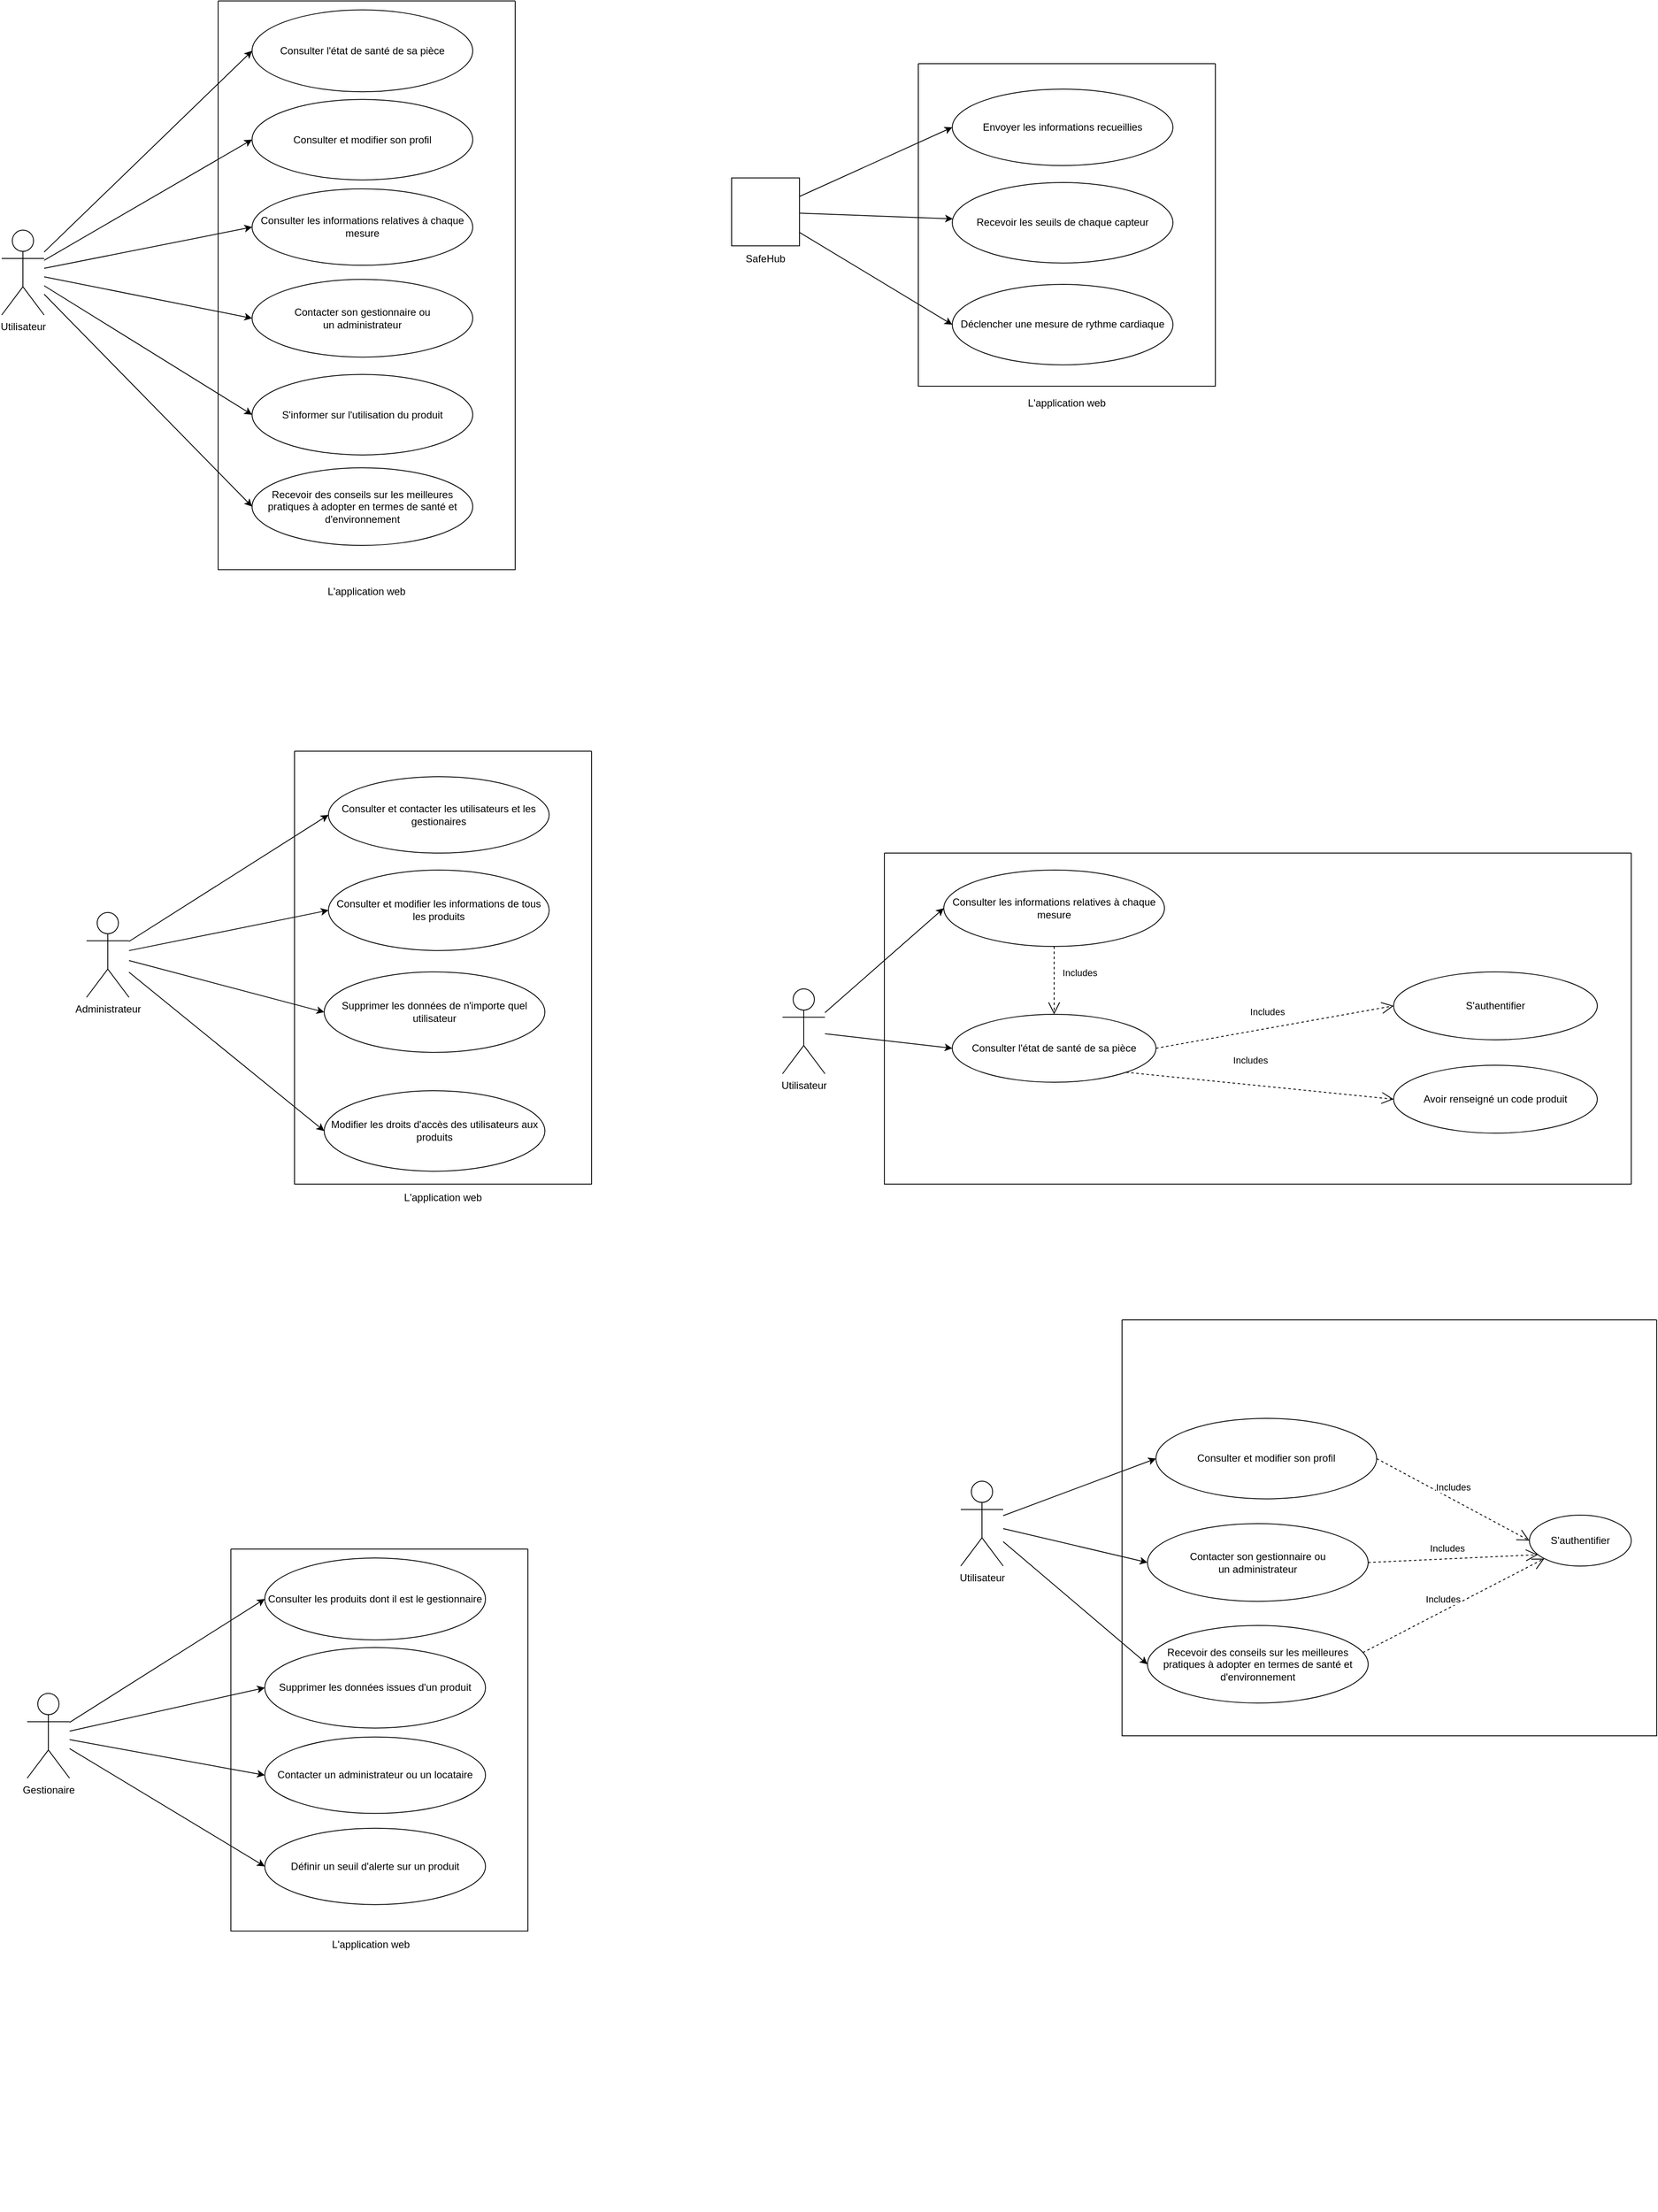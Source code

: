 <mxfile version="20.4.0" type="github" pages="2">
  <diagram name="Page-1" id="c4acf3e9-155e-7222-9cf6-157b1a14988f">
    <mxGraphModel grid="1" page="1" gridSize="10" guides="1" tooltips="1" connect="1" arrows="1" fold="1" pageScale="1" pageWidth="850" pageHeight="1100" background="none" math="0" shadow="0">
      <root>
        <mxCell id="0" />
        <mxCell id="1" parent="0" />
        <mxCell id="MRITQzIosKG4krWKa2Ue-18" value="" style="group" parent="1" vertex="1" connectable="0">
          <mxGeometry x="-730" y="-1033.87" width="715" height="779.25" as="geometry" />
        </mxCell>
        <mxCell id="NIwpA8V4qFF0zYfySLcn-9" value="" style="group" parent="MRITQzIosKG4krWKa2Ue-18" vertex="1" connectable="0">
          <mxGeometry x="255" width="460" height="779.25" as="geometry" />
        </mxCell>
        <mxCell id="MRITQzIosKG4krWKa2Ue-17" value="" style="group" parent="NIwpA8V4qFF0zYfySLcn-9" vertex="1" connectable="0">
          <mxGeometry width="350" height="779.25" as="geometry" />
        </mxCell>
        <mxCell id="NIwpA8V4qFF0zYfySLcn-1" value="" style="swimlane;startSize=0;" parent="MRITQzIosKG4krWKa2Ue-17" vertex="1">
          <mxGeometry width="350" height="670" as="geometry" />
        </mxCell>
        <mxCell id="NIwpA8V4qFF0zYfySLcn-3" value="Consulter l&#39;état de santé de sa pièce" style="ellipse;whiteSpace=wrap;html=1;" parent="NIwpA8V4qFF0zYfySLcn-1" vertex="1">
          <mxGeometry x="40" y="10.541" width="260" height="96.493" as="geometry" />
        </mxCell>
        <mxCell id="NIwpA8V4qFF0zYfySLcn-4" value="Consulter et modifier son profil" style="ellipse;whiteSpace=wrap;html=1;" parent="NIwpA8V4qFF0zYfySLcn-1" vertex="1">
          <mxGeometry x="40" y="115.952" width="260" height="94.87" as="geometry" />
        </mxCell>
        <mxCell id="NIwpA8V4qFF0zYfySLcn-5" value="Consulter les informations relatives à chaque mesure" style="ellipse;whiteSpace=wrap;html=1;" parent="NIwpA8V4qFF0zYfySLcn-1" vertex="1">
          <mxGeometry x="40" y="221.363" width="260" height="90.01" as="geometry" />
        </mxCell>
        <mxCell id="NIwpA8V4qFF0zYfySLcn-6" value="Contacter son gestionnaire ou &lt;br&gt;un administrateur" style="ellipse;whiteSpace=wrap;html=1;" parent="NIwpA8V4qFF0zYfySLcn-1" vertex="1">
          <mxGeometry x="40" y="327.997" width="260" height="91.634" as="geometry" />
        </mxCell>
        <mxCell id="NIwpA8V4qFF0zYfySLcn-12" value="S&#39;informer sur l&#39;utilisation du produit" style="ellipse;whiteSpace=wrap;html=1;" parent="NIwpA8V4qFF0zYfySLcn-1" vertex="1">
          <mxGeometry x="40" y="439.996" width="260" height="94.87" as="geometry" />
        </mxCell>
        <mxCell id="MRITQzIosKG4krWKa2Ue-5" value="Recevoir des conseils sur les meilleures pratiques à adopter en termes de santé et d&#39;environnement" style="ellipse;whiteSpace=wrap;html=1;" parent="NIwpA8V4qFF0zYfySLcn-1" vertex="1">
          <mxGeometry x="40" y="549.996" width="260" height="91.402" as="geometry" />
        </mxCell>
        <mxCell id="NIwpA8V4qFF0zYfySLcn-8" value="L&#39;application web" style="text;html=1;strokeColor=none;fillColor=none;align=center;verticalAlign=middle;whiteSpace=wrap;rounded=0;" parent="MRITQzIosKG4krWKa2Ue-17" vertex="1">
          <mxGeometry x="120" y="679.997" width="110" height="31.623" as="geometry" />
        </mxCell>
        <mxCell id="MRITQzIosKG4krWKa2Ue-16" value="" style="group" parent="MRITQzIosKG4krWKa2Ue-18" vertex="1" connectable="0">
          <mxGeometry y="270" width="50" height="100" as="geometry" />
        </mxCell>
        <mxCell id="yZuHFYj2gmYXXPLqkyUE-1" value="Utilisateur" style="shape=umlActor;verticalLabelPosition=bottom;verticalAlign=top;html=1;outlineConnect=0;" parent="MRITQzIosKG4krWKa2Ue-16" vertex="1">
          <mxGeometry width="50" height="100" as="geometry" />
        </mxCell>
        <mxCell id="MRITQzIosKG4krWKa2Ue-7" style="rounded=0;orthogonalLoop=1;jettySize=auto;html=1;entryX=0;entryY=0.5;entryDx=0;entryDy=0;" parent="MRITQzIosKG4krWKa2Ue-18" source="yZuHFYj2gmYXXPLqkyUE-1" target="NIwpA8V4qFF0zYfySLcn-3" edge="1">
          <mxGeometry relative="1" as="geometry" />
        </mxCell>
        <mxCell id="MRITQzIosKG4krWKa2Ue-8" style="edgeStyle=none;rounded=0;orthogonalLoop=1;jettySize=auto;html=1;entryX=0;entryY=0.5;entryDx=0;entryDy=0;" parent="MRITQzIosKG4krWKa2Ue-18" source="yZuHFYj2gmYXXPLqkyUE-1" target="NIwpA8V4qFF0zYfySLcn-4" edge="1">
          <mxGeometry relative="1" as="geometry">
            <mxPoint x="100" y="750" as="sourcePoint" />
          </mxGeometry>
        </mxCell>
        <mxCell id="MRITQzIosKG4krWKa2Ue-9" style="edgeStyle=none;rounded=0;orthogonalLoop=1;jettySize=auto;html=1;entryX=0;entryY=0.5;entryDx=0;entryDy=0;" parent="MRITQzIosKG4krWKa2Ue-18" source="yZuHFYj2gmYXXPLqkyUE-1" target="NIwpA8V4qFF0zYfySLcn-5" edge="1">
          <mxGeometry relative="1" as="geometry" />
        </mxCell>
        <mxCell id="MRITQzIosKG4krWKa2Ue-10" style="edgeStyle=none;rounded=0;orthogonalLoop=1;jettySize=auto;html=1;entryX=0;entryY=0.5;entryDx=0;entryDy=0;" parent="MRITQzIosKG4krWKa2Ue-18" source="yZuHFYj2gmYXXPLqkyUE-1" target="NIwpA8V4qFF0zYfySLcn-6" edge="1">
          <mxGeometry relative="1" as="geometry" />
        </mxCell>
        <mxCell id="MRITQzIosKG4krWKa2Ue-12" style="edgeStyle=none;rounded=0;orthogonalLoop=1;jettySize=auto;html=1;entryX=0;entryY=0.5;entryDx=0;entryDy=0;" parent="MRITQzIosKG4krWKa2Ue-18" source="yZuHFYj2gmYXXPLqkyUE-1" target="NIwpA8V4qFF0zYfySLcn-12" edge="1">
          <mxGeometry relative="1" as="geometry" />
        </mxCell>
        <mxCell id="MRITQzIosKG4krWKa2Ue-13" style="edgeStyle=none;rounded=0;orthogonalLoop=1;jettySize=auto;html=1;entryX=0;entryY=0.5;entryDx=0;entryDy=0;" parent="MRITQzIosKG4krWKa2Ue-18" source="yZuHFYj2gmYXXPLqkyUE-1" target="MRITQzIosKG4krWKa2Ue-5" edge="1">
          <mxGeometry relative="1" as="geometry" />
        </mxCell>
        <mxCell id="MRITQzIosKG4krWKa2Ue-19" value="" style="group" parent="1" vertex="1" connectable="0">
          <mxGeometry x="-640" y="-150" width="715" height="779.25" as="geometry" />
        </mxCell>
        <mxCell id="MRITQzIosKG4krWKa2Ue-20" value="" style="group" parent="MRITQzIosKG4krWKa2Ue-19" vertex="1" connectable="0">
          <mxGeometry x="255" width="460" height="779.25" as="geometry" />
        </mxCell>
        <mxCell id="MRITQzIosKG4krWKa2Ue-21" value="" style="group" parent="MRITQzIosKG4krWKa2Ue-20" vertex="1" connectable="0">
          <mxGeometry width="350" height="779.25" as="geometry" />
        </mxCell>
        <mxCell id="MRITQzIosKG4krWKa2Ue-22" value="" style="swimlane;startSize=0;" parent="MRITQzIosKG4krWKa2Ue-21" vertex="1">
          <mxGeometry width="350" height="510" as="geometry" />
        </mxCell>
        <mxCell id="MRITQzIosKG4krWKa2Ue-25" value="Consulter et contacter les utilisateurs et les gestionaires" style="ellipse;whiteSpace=wrap;html=1;" parent="MRITQzIosKG4krWKa2Ue-22" vertex="1">
          <mxGeometry x="40" y="30.003" width="260" height="90.01" as="geometry" />
        </mxCell>
        <mxCell id="MRITQzIosKG4krWKa2Ue-42" value="Consulter et modifier les informations de tous les produits" style="ellipse;whiteSpace=wrap;html=1;" parent="MRITQzIosKG4krWKa2Ue-22" vertex="1">
          <mxGeometry x="40" y="139.996" width="260" height="94.87" as="geometry" />
        </mxCell>
        <mxCell id="MRITQzIosKG4krWKa2Ue-43" value="Supprimer les données de n&#39;importe quel utilisateur" style="ellipse;whiteSpace=wrap;html=1;" parent="MRITQzIosKG4krWKa2Ue-22" vertex="1">
          <mxGeometry x="35" y="259.996" width="260" height="94.87" as="geometry" />
        </mxCell>
        <mxCell id="MRITQzIosKG4krWKa2Ue-44" value="Modifier les droits d&#39;accès des utilisateurs aux produits" style="ellipse;whiteSpace=wrap;html=1;" parent="MRITQzIosKG4krWKa2Ue-22" vertex="1">
          <mxGeometry x="35" y="399.996" width="260" height="94.87" as="geometry" />
        </mxCell>
        <mxCell id="MRITQzIosKG4krWKa2Ue-30" value="L&#39;application web" style="text;html=1;strokeColor=none;fillColor=none;align=center;verticalAlign=middle;whiteSpace=wrap;rounded=0;" parent="MRITQzIosKG4krWKa2Ue-21" vertex="1">
          <mxGeometry x="120" y="509.997" width="110" height="31.623" as="geometry" />
        </mxCell>
        <mxCell id="MRITQzIosKG4krWKa2Ue-35" style="edgeStyle=none;rounded=0;orthogonalLoop=1;jettySize=auto;html=1;entryX=0;entryY=0.5;entryDx=0;entryDy=0;" parent="MRITQzIosKG4krWKa2Ue-19" source="MRITQzIosKG4krWKa2Ue-32" target="MRITQzIosKG4krWKa2Ue-25" edge="1">
          <mxGeometry relative="1" as="geometry" />
        </mxCell>
        <mxCell id="MRITQzIosKG4krWKa2Ue-45" style="edgeStyle=none;rounded=0;orthogonalLoop=1;jettySize=auto;html=1;entryX=0;entryY=0.5;entryDx=0;entryDy=0;" parent="MRITQzIosKG4krWKa2Ue-19" source="MRITQzIosKG4krWKa2Ue-32" target="MRITQzIosKG4krWKa2Ue-42" edge="1">
          <mxGeometry relative="1" as="geometry" />
        </mxCell>
        <mxCell id="MRITQzIosKG4krWKa2Ue-46" style="edgeStyle=none;rounded=0;orthogonalLoop=1;jettySize=auto;html=1;entryX=0;entryY=0.5;entryDx=0;entryDy=0;" parent="MRITQzIosKG4krWKa2Ue-19" source="MRITQzIosKG4krWKa2Ue-32" target="MRITQzIosKG4krWKa2Ue-43" edge="1">
          <mxGeometry relative="1" as="geometry" />
        </mxCell>
        <mxCell id="MRITQzIosKG4krWKa2Ue-47" style="edgeStyle=none;rounded=0;orthogonalLoop=1;jettySize=auto;html=1;entryX=0;entryY=0.5;entryDx=0;entryDy=0;" parent="MRITQzIosKG4krWKa2Ue-19" source="MRITQzIosKG4krWKa2Ue-32" target="MRITQzIosKG4krWKa2Ue-44" edge="1">
          <mxGeometry relative="1" as="geometry" />
        </mxCell>
        <mxCell id="MRITQzIosKG4krWKa2Ue-31" value="" style="group" parent="MRITQzIosKG4krWKa2Ue-19" vertex="1" connectable="0">
          <mxGeometry x="10" y="190" width="50" height="100" as="geometry" />
        </mxCell>
        <mxCell id="MRITQzIosKG4krWKa2Ue-32" value="Administrateur" style="shape=umlActor;verticalLabelPosition=bottom;verticalAlign=top;html=1;outlineConnect=0;" parent="MRITQzIosKG4krWKa2Ue-31" vertex="1">
          <mxGeometry width="50" height="100" as="geometry" />
        </mxCell>
        <mxCell id="MRITQzIosKG4krWKa2Ue-48" value="" style="group" parent="1" vertex="1" connectable="0">
          <mxGeometry x="-715" y="790" width="715" height="779.25" as="geometry" />
        </mxCell>
        <mxCell id="MRITQzIosKG4krWKa2Ue-49" value="" style="group" parent="MRITQzIosKG4krWKa2Ue-48" vertex="1" connectable="0">
          <mxGeometry x="255" width="460" height="779.25" as="geometry" />
        </mxCell>
        <mxCell id="MRITQzIosKG4krWKa2Ue-50" value="" style="group" parent="MRITQzIosKG4krWKa2Ue-49" vertex="1" connectable="0">
          <mxGeometry width="350" height="779.25" as="geometry" />
        </mxCell>
        <mxCell id="MRITQzIosKG4krWKa2Ue-51" value="" style="swimlane;startSize=0;" parent="MRITQzIosKG4krWKa2Ue-50" vertex="1">
          <mxGeometry width="350" height="450" as="geometry" />
        </mxCell>
        <mxCell id="MRITQzIosKG4krWKa2Ue-52" value="Consulter les produits dont il est le gestionnaire" style="ellipse;whiteSpace=wrap;html=1;" parent="MRITQzIosKG4krWKa2Ue-51" vertex="1">
          <mxGeometry x="40" y="10.541" width="260" height="96.493" as="geometry" />
        </mxCell>
        <mxCell id="MRITQzIosKG4krWKa2Ue-53" value="Supprimer les données issues d&#39;un produit" style="ellipse;whiteSpace=wrap;html=1;" parent="MRITQzIosKG4krWKa2Ue-51" vertex="1">
          <mxGeometry x="40" y="115.952" width="260" height="94.87" as="geometry" />
        </mxCell>
        <mxCell id="MRITQzIosKG4krWKa2Ue-54" value="Contacter un administrateur ou un locataire" style="ellipse;whiteSpace=wrap;html=1;" parent="MRITQzIosKG4krWKa2Ue-51" vertex="1">
          <mxGeometry x="40" y="221.363" width="260" height="90.01" as="geometry" />
        </mxCell>
        <mxCell id="MRITQzIosKG4krWKa2Ue-90" value="Définir un seuil d&#39;alerte sur un produit" style="ellipse;whiteSpace=wrap;html=1;" parent="MRITQzIosKG4krWKa2Ue-51" vertex="1">
          <mxGeometry x="40" y="328.813" width="260" height="90.01" as="geometry" />
        </mxCell>
        <mxCell id="MRITQzIosKG4krWKa2Ue-59" value="L&#39;application web" style="text;html=1;strokeColor=none;fillColor=none;align=center;verticalAlign=middle;whiteSpace=wrap;rounded=0;" parent="MRITQzIosKG4krWKa2Ue-50" vertex="1">
          <mxGeometry x="110" y="449.997" width="110" height="31.623" as="geometry" />
        </mxCell>
        <mxCell id="MRITQzIosKG4krWKa2Ue-60" value="" style="group" parent="MRITQzIosKG4krWKa2Ue-48" vertex="1" connectable="0">
          <mxGeometry x="15" y="170" width="50" height="100" as="geometry" />
        </mxCell>
        <mxCell id="MRITQzIosKG4krWKa2Ue-61" value="Gestionaire" style="shape=umlActor;verticalLabelPosition=bottom;verticalAlign=top;html=1;outlineConnect=0;" parent="MRITQzIosKG4krWKa2Ue-60" vertex="1">
          <mxGeometry width="50" height="100" as="geometry" />
        </mxCell>
        <mxCell id="MRITQzIosKG4krWKa2Ue-62" style="rounded=0;orthogonalLoop=1;jettySize=auto;html=1;entryX=0;entryY=0.5;entryDx=0;entryDy=0;" parent="MRITQzIosKG4krWKa2Ue-48" source="MRITQzIosKG4krWKa2Ue-61" target="MRITQzIosKG4krWKa2Ue-52" edge="1">
          <mxGeometry relative="1" as="geometry" />
        </mxCell>
        <mxCell id="MRITQzIosKG4krWKa2Ue-63" style="edgeStyle=none;rounded=0;orthogonalLoop=1;jettySize=auto;html=1;entryX=0;entryY=0.5;entryDx=0;entryDy=0;" parent="MRITQzIosKG4krWKa2Ue-48" source="MRITQzIosKG4krWKa2Ue-61" target="MRITQzIosKG4krWKa2Ue-53" edge="1">
          <mxGeometry relative="1" as="geometry">
            <mxPoint x="100" y="750" as="sourcePoint" />
          </mxGeometry>
        </mxCell>
        <mxCell id="MRITQzIosKG4krWKa2Ue-64" style="edgeStyle=none;rounded=0;orthogonalLoop=1;jettySize=auto;html=1;entryX=0;entryY=0.5;entryDx=0;entryDy=0;" parent="MRITQzIosKG4krWKa2Ue-48" source="MRITQzIosKG4krWKa2Ue-61" target="MRITQzIosKG4krWKa2Ue-54" edge="1">
          <mxGeometry relative="1" as="geometry" />
        </mxCell>
        <mxCell id="MRITQzIosKG4krWKa2Ue-91" style="edgeStyle=none;rounded=0;orthogonalLoop=1;jettySize=auto;html=1;entryX=0;entryY=0.5;entryDx=0;entryDy=0;" parent="MRITQzIosKG4krWKa2Ue-48" source="MRITQzIosKG4krWKa2Ue-61" target="MRITQzIosKG4krWKa2Ue-90" edge="1">
          <mxGeometry relative="1" as="geometry" />
        </mxCell>
        <mxCell id="MRITQzIosKG4krWKa2Ue-106" value="" style="group" parent="1" vertex="1" connectable="0">
          <mxGeometry x="130" y="-960" width="570" height="779.25" as="geometry" />
        </mxCell>
        <mxCell id="MRITQzIosKG4krWKa2Ue-92" value="" style="group" parent="MRITQzIosKG4krWKa2Ue-106" vertex="1" connectable="0">
          <mxGeometry x="220" width="350" height="779.25" as="geometry" />
        </mxCell>
        <mxCell id="MRITQzIosKG4krWKa2Ue-105" value="" style="group" parent="MRITQzIosKG4krWKa2Ue-92" vertex="1" connectable="0">
          <mxGeometry width="350" height="416.24" as="geometry" />
        </mxCell>
        <mxCell id="MRITQzIosKG4krWKa2Ue-93" value="" style="swimlane;startSize=0;" parent="MRITQzIosKG4krWKa2Ue-105" vertex="1">
          <mxGeometry width="350" height="380" as="geometry" />
        </mxCell>
        <mxCell id="MRITQzIosKG4krWKa2Ue-94" value="Envoyer les informations recueillies" style="ellipse;whiteSpace=wrap;html=1;" parent="MRITQzIosKG4krWKa2Ue-93" vertex="1">
          <mxGeometry x="40" y="30.003" width="260" height="90.01" as="geometry" />
        </mxCell>
        <mxCell id="MRITQzIosKG4krWKa2Ue-97" value="Recevoir les seuils de chaque capteur" style="ellipse;whiteSpace=wrap;html=1;" parent="MRITQzIosKG4krWKa2Ue-93" vertex="1">
          <mxGeometry x="40" y="139.996" width="260" height="94.87" as="geometry" />
        </mxCell>
        <mxCell id="MRITQzIosKG4krWKa2Ue-98" value="Déclencher une mesure de rythme cardiaque" style="ellipse;whiteSpace=wrap;html=1;" parent="MRITQzIosKG4krWKa2Ue-93" vertex="1">
          <mxGeometry x="40" y="259.996" width="260" height="94.87" as="geometry" />
        </mxCell>
        <mxCell id="MRITQzIosKG4krWKa2Ue-100" value="L&#39;application web" style="text;html=1;strokeColor=none;fillColor=none;align=center;verticalAlign=middle;whiteSpace=wrap;rounded=0;" parent="MRITQzIosKG4krWKa2Ue-105" vertex="1">
          <mxGeometry x="120" y="384.617" width="110" height="31.623" as="geometry" />
        </mxCell>
        <mxCell id="MRITQzIosKG4krWKa2Ue-104" value="" style="group" parent="MRITQzIosKG4krWKa2Ue-106" vertex="1" connectable="0">
          <mxGeometry y="134.62" width="80" height="110" as="geometry" />
        </mxCell>
        <mxCell id="MRITQzIosKG4krWKa2Ue-3" value="" style="group" parent="MRITQzIosKG4krWKa2Ue-104" vertex="1" connectable="0">
          <mxGeometry width="80" height="110" as="geometry" />
        </mxCell>
        <mxCell id="MRITQzIosKG4krWKa2Ue-1" value="" style="whiteSpace=wrap;html=1;aspect=fixed;" parent="MRITQzIosKG4krWKa2Ue-3" vertex="1">
          <mxGeometry width="80" height="80" as="geometry" />
        </mxCell>
        <mxCell id="MRITQzIosKG4krWKa2Ue-2" value="SafeHub" style="text;html=1;strokeColor=none;fillColor=none;align=center;verticalAlign=middle;whiteSpace=wrap;rounded=0;" parent="MRITQzIosKG4krWKa2Ue-3" vertex="1">
          <mxGeometry x="10" y="80" width="60" height="30" as="geometry" />
        </mxCell>
        <mxCell id="MRITQzIosKG4krWKa2Ue-101" style="edgeStyle=none;rounded=0;orthogonalLoop=1;jettySize=auto;html=1;entryX=0;entryY=0.5;entryDx=0;entryDy=0;" parent="MRITQzIosKG4krWKa2Ue-106" source="MRITQzIosKG4krWKa2Ue-1" target="MRITQzIosKG4krWKa2Ue-94" edge="1">
          <mxGeometry relative="1" as="geometry" />
        </mxCell>
        <mxCell id="MRITQzIosKG4krWKa2Ue-102" style="edgeStyle=none;rounded=0;orthogonalLoop=1;jettySize=auto;html=1;" parent="MRITQzIosKG4krWKa2Ue-106" source="MRITQzIosKG4krWKa2Ue-1" target="MRITQzIosKG4krWKa2Ue-97" edge="1">
          <mxGeometry relative="1" as="geometry" />
        </mxCell>
        <mxCell id="MRITQzIosKG4krWKa2Ue-103" style="edgeStyle=none;rounded=0;orthogonalLoop=1;jettySize=auto;html=1;entryX=0;entryY=0.5;entryDx=0;entryDy=0;" parent="MRITQzIosKG4krWKa2Ue-106" source="MRITQzIosKG4krWKa2Ue-1" target="MRITQzIosKG4krWKa2Ue-98" edge="1">
          <mxGeometry relative="1" as="geometry" />
        </mxCell>
        <mxCell id="MRITQzIosKG4krWKa2Ue-109" value="" style="swimlane;startSize=0;" parent="1" vertex="1">
          <mxGeometry x="310" y="-30" width="880" height="390.01" as="geometry" />
        </mxCell>
        <mxCell id="MRITQzIosKG4krWKa2Ue-111" value="Avoir renseigné un code produit" style="ellipse;whiteSpace=wrap;html=1;" parent="MRITQzIosKG4krWKa2Ue-109" vertex="1">
          <mxGeometry x="600" y="250" width="240" height="80" as="geometry" />
        </mxCell>
        <mxCell id="MRITQzIosKG4krWKa2Ue-112" value="S&#39;authentifier" style="ellipse;whiteSpace=wrap;html=1;" parent="MRITQzIosKG4krWKa2Ue-109" vertex="1">
          <mxGeometry x="600" y="140" width="240" height="80" as="geometry" />
        </mxCell>
        <mxCell id="MRITQzIosKG4krWKa2Ue-110" value="Consulter l&#39;état de santé de sa pièce" style="ellipse;whiteSpace=wrap;html=1;" parent="MRITQzIosKG4krWKa2Ue-109" vertex="1">
          <mxGeometry x="80" y="190" width="240" height="80" as="geometry" />
        </mxCell>
        <mxCell id="MRITQzIosKG4krWKa2Ue-124" value="Includes" style="endArrow=open;endSize=12;dashed=1;html=1;rounded=0;exitX=1;exitY=0.5;exitDx=0;exitDy=0;entryX=0;entryY=0.5;entryDx=0;entryDy=0;" parent="MRITQzIosKG4krWKa2Ue-109" source="MRITQzIosKG4krWKa2Ue-110" target="MRITQzIosKG4krWKa2Ue-112" edge="1">
          <mxGeometry x="-0.039" y="19" width="160" relative="1" as="geometry">
            <mxPoint x="380" y="290" as="sourcePoint" />
            <mxPoint x="540" y="290" as="targetPoint" />
            <mxPoint as="offset" />
          </mxGeometry>
        </mxCell>
        <mxCell id="MRITQzIosKG4krWKa2Ue-127" value="Includes" style="endArrow=open;endSize=12;dashed=1;html=1;rounded=0;exitX=1;exitY=1;exitDx=0;exitDy=0;entryX=0;entryY=0.5;entryDx=0;entryDy=0;" parent="MRITQzIosKG4krWKa2Ue-109" source="MRITQzIosKG4krWKa2Ue-110" target="MRITQzIosKG4krWKa2Ue-111" edge="1">
          <mxGeometry x="-0.085" y="29" width="160" relative="1" as="geometry">
            <mxPoint x="100" y="410" as="sourcePoint" />
            <mxPoint x="260" y="410" as="targetPoint" />
            <mxPoint x="-1" as="offset" />
          </mxGeometry>
        </mxCell>
        <mxCell id="MRITQzIosKG4krWKa2Ue-138" value="Consulter les informations relatives à chaque mesure" style="ellipse;whiteSpace=wrap;html=1;" parent="MRITQzIosKG4krWKa2Ue-109" vertex="1">
          <mxGeometry x="70" y="20.003" width="260" height="90.01" as="geometry" />
        </mxCell>
        <mxCell id="MRITQzIosKG4krWKa2Ue-139" value="Includes" style="endArrow=open;endSize=12;dashed=1;html=1;rounded=0;exitX=0.5;exitY=1;exitDx=0;exitDy=0;entryX=0.5;entryY=0;entryDx=0;entryDy=0;" parent="MRITQzIosKG4krWKa2Ue-109" source="MRITQzIosKG4krWKa2Ue-138" target="MRITQzIosKG4krWKa2Ue-110" edge="1">
          <mxGeometry x="-0.25" y="30" width="160" relative="1" as="geometry">
            <mxPoint x="340.0" y="240" as="sourcePoint" />
            <mxPoint x="610.0" y="190" as="targetPoint" />
            <mxPoint y="1" as="offset" />
          </mxGeometry>
        </mxCell>
        <mxCell id="MRITQzIosKG4krWKa2Ue-113" value="" style="group" parent="1" vertex="1" connectable="0">
          <mxGeometry x="190" y="130" width="50" height="100" as="geometry" />
        </mxCell>
        <mxCell id="MRITQzIosKG4krWKa2Ue-114" value="Utilisateur" style="shape=umlActor;verticalLabelPosition=bottom;verticalAlign=top;html=1;outlineConnect=0;" parent="MRITQzIosKG4krWKa2Ue-113" vertex="1">
          <mxGeometry width="50" height="100" as="geometry" />
        </mxCell>
        <mxCell id="MRITQzIosKG4krWKa2Ue-115" style="edgeStyle=none;rounded=0;orthogonalLoop=1;jettySize=auto;html=1;entryX=0;entryY=0.5;entryDx=0;entryDy=0;" parent="1" source="MRITQzIosKG4krWKa2Ue-114" target="MRITQzIosKG4krWKa2Ue-110" edge="1">
          <mxGeometry relative="1" as="geometry" />
        </mxCell>
        <mxCell id="MRITQzIosKG4krWKa2Ue-128" value="" style="swimlane;startSize=0;" parent="1" vertex="1">
          <mxGeometry x="590" y="520" width="630" height="490" as="geometry" />
        </mxCell>
        <mxCell id="MRITQzIosKG4krWKa2Ue-130" value="Consulter et modifier son profil" style="ellipse;whiteSpace=wrap;html=1;" parent="MRITQzIosKG4krWKa2Ue-128" vertex="1">
          <mxGeometry x="40" y="115.952" width="260" height="94.87" as="geometry" />
        </mxCell>
        <mxCell id="MRITQzIosKG4krWKa2Ue-132" value="Contacter son gestionnaire ou &lt;br&gt;un administrateur" style="ellipse;whiteSpace=wrap;html=1;" parent="MRITQzIosKG4krWKa2Ue-128" vertex="1">
          <mxGeometry x="30" y="239.997" width="260" height="91.634" as="geometry" />
        </mxCell>
        <mxCell id="MRITQzIosKG4krWKa2Ue-134" value="Recevoir des conseils sur les meilleures pratiques à adopter en termes de santé et d&#39;environnement" style="ellipse;whiteSpace=wrap;html=1;" parent="MRITQzIosKG4krWKa2Ue-128" vertex="1">
          <mxGeometry x="30" y="359.996" width="260" height="91.402" as="geometry" />
        </mxCell>
        <mxCell id="MRITQzIosKG4krWKa2Ue-143" value="S&#39;authentifier" style="ellipse;whiteSpace=wrap;html=1;" parent="MRITQzIosKG4krWKa2Ue-128" vertex="1">
          <mxGeometry x="480" y="229.997" width="120" height="60" as="geometry" />
        </mxCell>
        <mxCell id="MRITQzIosKG4krWKa2Ue-145" value="Includes" style="endArrow=open;endSize=12;dashed=1;html=1;rounded=0;exitX=1;exitY=0.5;exitDx=0;exitDy=0;entryX=0;entryY=0.5;entryDx=0;entryDy=0;" parent="MRITQzIosKG4krWKa2Ue-128" source="MRITQzIosKG4krWKa2Ue-130" target="MRITQzIosKG4krWKa2Ue-143" edge="1">
          <mxGeometry x="-0.067" y="13" width="160" relative="1" as="geometry">
            <mxPoint x="340" y="360" as="sourcePoint" />
            <mxPoint x="500" y="360" as="targetPoint" />
            <mxPoint as="offset" />
          </mxGeometry>
        </mxCell>
        <mxCell id="MRITQzIosKG4krWKa2Ue-146" value="Includes" style="endArrow=open;endSize=12;dashed=1;html=1;rounded=0;exitX=1;exitY=0.5;exitDx=0;exitDy=0;entryX=0.083;entryY=0.777;entryDx=0;entryDy=0;entryPerimeter=0;" parent="MRITQzIosKG4krWKa2Ue-128" source="MRITQzIosKG4krWKa2Ue-132" target="MRITQzIosKG4krWKa2Ue-143" edge="1">
          <mxGeometry x="-0.067" y="13" width="160" relative="1" as="geometry">
            <mxPoint x="310.0" y="173.387" as="sourcePoint" />
            <mxPoint x="450" y="173.387" as="targetPoint" />
            <mxPoint as="offset" />
          </mxGeometry>
        </mxCell>
        <mxCell id="MRITQzIosKG4krWKa2Ue-150" value="Includes" style="endArrow=open;endSize=12;dashed=1;html=1;rounded=0;exitX=0.976;exitY=0.35;exitDx=0;exitDy=0;entryX=0;entryY=1;entryDx=0;entryDy=0;exitPerimeter=0;" parent="MRITQzIosKG4krWKa2Ue-128" source="MRITQzIosKG4krWKa2Ue-134" target="MRITQzIosKG4krWKa2Ue-143" edge="1">
          <mxGeometry x="-0.067" y="13" width="160" relative="1" as="geometry">
            <mxPoint x="320.0" y="183.387" as="sourcePoint" />
            <mxPoint x="460" y="183.387" as="targetPoint" />
            <mxPoint as="offset" />
          </mxGeometry>
        </mxCell>
        <mxCell id="MRITQzIosKG4krWKa2Ue-135" value="" style="group" parent="1" vertex="1" connectable="0">
          <mxGeometry x="400" y="710" width="50" height="100" as="geometry" />
        </mxCell>
        <mxCell id="MRITQzIosKG4krWKa2Ue-136" value="Utilisateur" style="shape=umlActor;verticalLabelPosition=bottom;verticalAlign=top;html=1;outlineConnect=0;" parent="MRITQzIosKG4krWKa2Ue-135" vertex="1">
          <mxGeometry width="50" height="100" as="geometry" />
        </mxCell>
        <mxCell id="MRITQzIosKG4krWKa2Ue-141" style="edgeStyle=none;rounded=0;orthogonalLoop=1;jettySize=auto;html=1;entryX=0;entryY=0.5;entryDx=0;entryDy=0;" parent="1" source="MRITQzIosKG4krWKa2Ue-114" target="MRITQzIosKG4krWKa2Ue-138" edge="1">
          <mxGeometry relative="1" as="geometry" />
        </mxCell>
        <mxCell id="MRITQzIosKG4krWKa2Ue-142" style="edgeStyle=none;rounded=0;orthogonalLoop=1;jettySize=auto;html=1;entryX=0;entryY=0.5;entryDx=0;entryDy=0;" parent="1" source="MRITQzIosKG4krWKa2Ue-136" target="MRITQzIosKG4krWKa2Ue-130" edge="1">
          <mxGeometry relative="1" as="geometry" />
        </mxCell>
        <mxCell id="MRITQzIosKG4krWKa2Ue-147" style="edgeStyle=none;rounded=0;orthogonalLoop=1;jettySize=auto;html=1;entryX=0;entryY=0.5;entryDx=0;entryDy=0;" parent="1" source="MRITQzIosKG4krWKa2Ue-136" target="MRITQzIosKG4krWKa2Ue-132" edge="1">
          <mxGeometry relative="1" as="geometry" />
        </mxCell>
        <mxCell id="MRITQzIosKG4krWKa2Ue-148" style="edgeStyle=none;rounded=0;orthogonalLoop=1;jettySize=auto;html=1;entryX=0;entryY=0.5;entryDx=0;entryDy=0;" parent="1" source="MRITQzIosKG4krWKa2Ue-136" target="MRITQzIosKG4krWKa2Ue-134" edge="1">
          <mxGeometry relative="1" as="geometry" />
        </mxCell>
      </root>
    </mxGraphModel>
  </diagram>
  <diagram id="wkqtqm4ICVMwkfXTM5cH" name="Page-2">
    <mxGraphModel dx="1422" dy="771" grid="1" gridSize="10" guides="1" tooltips="1" connect="1" arrows="1" fold="1" page="1" pageScale="1" pageWidth="827" pageHeight="1169" math="0" shadow="0">
      <root>
        <mxCell id="0" />
        <mxCell id="1" parent="0" />
      </root>
    </mxGraphModel>
  </diagram>
</mxfile>
